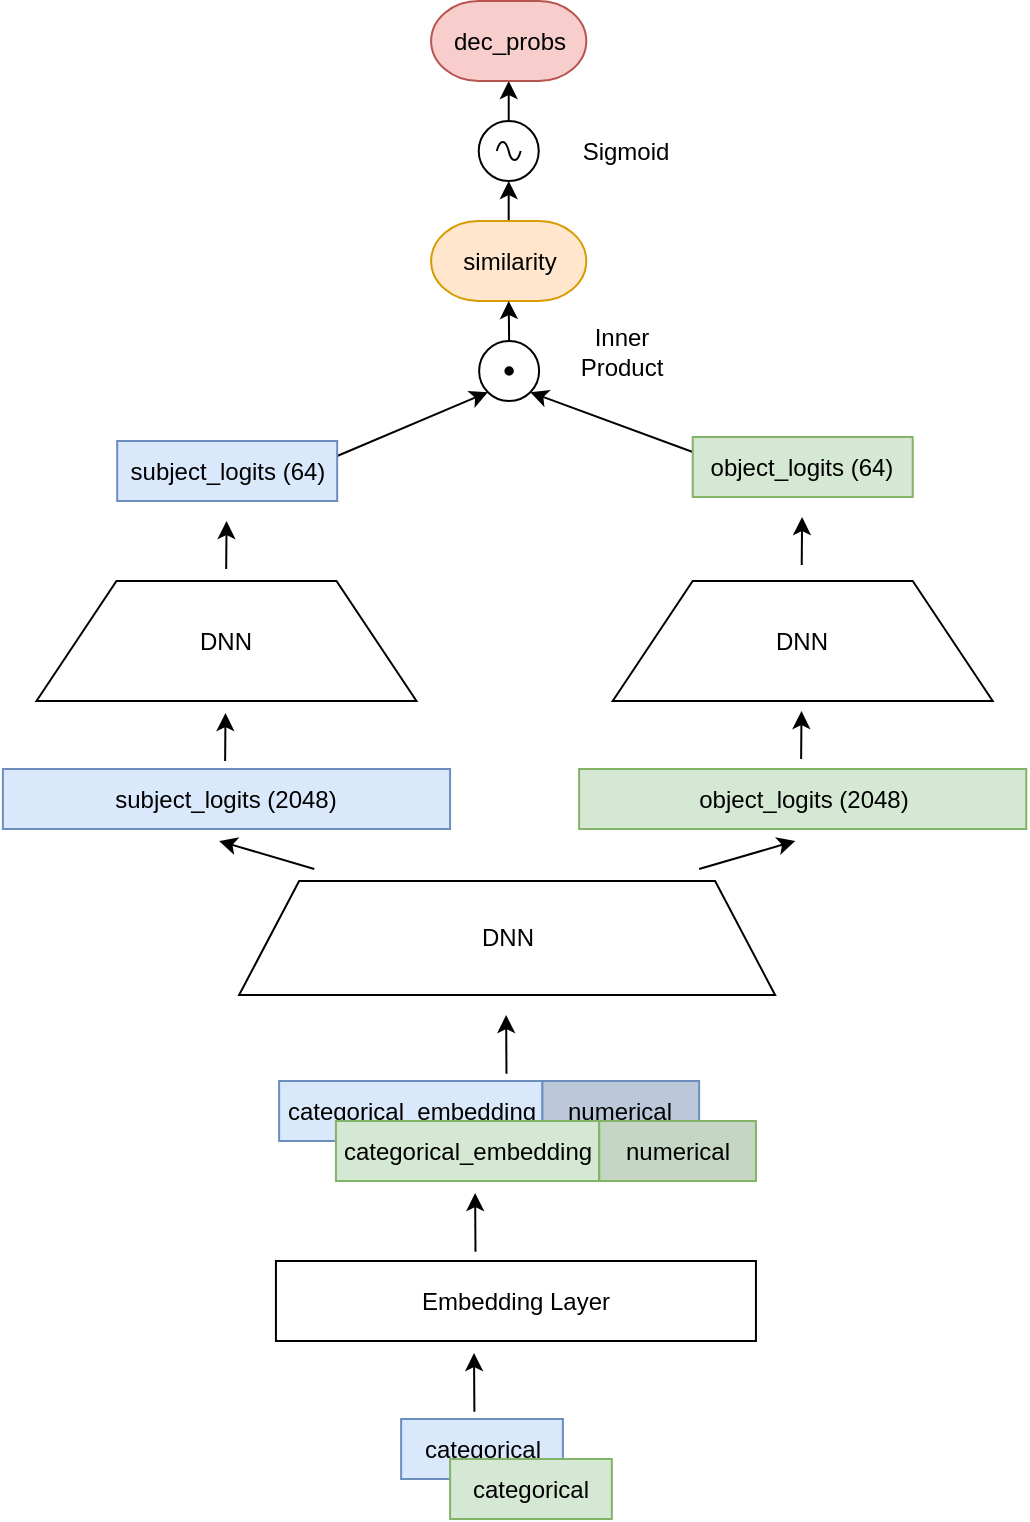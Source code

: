 <mxfile>
    <diagram id="tbGsL8blU7Vg-9ZX2baq" name="第 1 页">
        <mxGraphModel dx="789" dy="1142" grid="1" gridSize="10" guides="1" tooltips="1" connect="1" arrows="1" fold="1" page="1" pageScale="1" pageWidth="827" pageHeight="1169" math="0" shadow="0">
            <root>
                <mxCell id="0"/>
                <mxCell id="1" parent="0"/>
                <mxCell id="2" value="" style="group" vertex="1" connectable="0" parent="1">
                    <mxGeometry x="1220.564" y="1291.5" width="293.056" height="30" as="geometry"/>
                </mxCell>
                <mxCell id="3" style="edgeStyle=none;html=1;exitX=0.5;exitY=0;exitDx=0;exitDy=0;entryX=0.205;entryY=1.017;entryDx=0;entryDy=0;entryPerimeter=0;" edge="1" parent="2">
                    <mxGeometry relative="1" as="geometry">
                        <mxPoint x="58.631" y="29.32" as="sourcePoint"/>
                        <mxPoint x="58.446" as="targetPoint"/>
                    </mxGeometry>
                </mxCell>
                <mxCell id="4" style="edgeStyle=none;html=1;exitX=0.5;exitY=0;exitDx=0;exitDy=0;entryX=0.5;entryY=1;entryDx=0;entryDy=0;entryPerimeter=0;exitPerimeter=0;" edge="1" parent="1" source="37" target="7">
                    <mxGeometry relative="1" as="geometry">
                        <mxPoint x="1296.36" y="722.5" as="sourcePoint"/>
                    </mxGeometry>
                </mxCell>
                <mxCell id="5" value="DNN" style="shape=trapezoid;perimeter=trapezoidPerimeter;whiteSpace=wrap;html=1;fixedSize=1;size=30;" vertex="1" parent="1">
                    <mxGeometry x="1161.56" y="1055.5" width="268" height="57" as="geometry"/>
                </mxCell>
                <mxCell id="6" style="edgeStyle=none;html=1;exitX=0.5;exitY=0;exitDx=0;exitDy=0;exitPerimeter=0;" edge="1" parent="1" source="7">
                    <mxGeometry relative="1" as="geometry">
                        <mxPoint x="1296.36" y="655.5" as="targetPoint"/>
                    </mxGeometry>
                </mxCell>
                <mxCell id="7" value="" style="pointerEvents=1;verticalLabelPosition=bottom;shadow=0;dashed=0;align=center;html=1;verticalAlign=top;shape=mxgraph.electrical.signal_sources.source;aspect=fixed;points=[[0.5,0,0],[1,0.5,0],[0.5,1,0],[0,0.5,0]];elSignalType=ac;" vertex="1" parent="1">
                    <mxGeometry x="1281.36" y="675.5" width="30" height="30" as="geometry"/>
                </mxCell>
                <mxCell id="8" value="&lt;span&gt;dec_probs&lt;/span&gt;" style="strokeWidth=1;html=1;shape=mxgraph.flowchart.terminator;whiteSpace=wrap;fillColor=#f8cecc;strokeColor=#b85450;" vertex="1" parent="1">
                    <mxGeometry x="1257.56" y="615.5" width="77.59" height="40" as="geometry"/>
                </mxCell>
                <mxCell id="9" value="Sigmoid" style="text;html=1;strokeColor=none;fillColor=none;align=center;verticalAlign=middle;whiteSpace=wrap;rounded=0;" vertex="1" parent="1">
                    <mxGeometry x="1324.77" y="675.5" width="60" height="30" as="geometry"/>
                </mxCell>
                <mxCell id="10" value="Embedding Layer" style="rounded=0;whiteSpace=wrap;html=1;strokeWidth=1;" vertex="1" parent="1">
                    <mxGeometry x="1179.97" y="1245.5" width="240" height="40" as="geometry"/>
                </mxCell>
                <mxCell id="11" value="categorical" style="rounded=0;whiteSpace=wrap;html=1;fillColor=#dae8fc;strokeColor=#6c8ebf;" vertex="1" parent="1">
                    <mxGeometry x="1242.564" y="1324.5" width="80.882" height="30" as="geometry"/>
                </mxCell>
                <mxCell id="12" value="categorical" style="rounded=0;whiteSpace=wrap;html=1;fillColor=#d5e8d4;strokeColor=#82b366;" vertex="1" parent="1">
                    <mxGeometry x="1267.044" y="1344.5" width="80.882" height="30" as="geometry"/>
                </mxCell>
                <mxCell id="13" value="categorical_embedding" style="rounded=0;whiteSpace=wrap;html=1;fillColor=#dae8fc;strokeColor=#6c8ebf;" vertex="1" parent="1">
                    <mxGeometry x="1181.56" y="1155.5" width="131.653" height="30" as="geometry"/>
                </mxCell>
                <mxCell id="14" value="numerical" style="rounded=0;whiteSpace=wrap;html=1;fillColor=#BCC8D9;strokeColor=#6c8ebf;" vertex="1" parent="1">
                    <mxGeometry x="1313.21" y="1155.5" width="78.35" height="30" as="geometry"/>
                </mxCell>
                <mxCell id="15" value="categorical_embedding" style="rounded=0;whiteSpace=wrap;html=1;fillColor=#d5e8d4;strokeColor=#82b366;" vertex="1" parent="1">
                    <mxGeometry x="1209.97" y="1175.5" width="131.653" height="30" as="geometry"/>
                </mxCell>
                <mxCell id="16" value="numerical" style="rounded=0;whiteSpace=wrap;html=1;fillColor=#C5D6C4;strokeColor=#82b366;" vertex="1" parent="1">
                    <mxGeometry x="1341.62" y="1175.5" width="78.35" height="30" as="geometry"/>
                </mxCell>
                <mxCell id="17" style="edgeStyle=none;html=1;exitX=0.5;exitY=0;exitDx=0;exitDy=0;entryX=0.205;entryY=1.017;entryDx=0;entryDy=0;entryPerimeter=0;" edge="1" parent="1">
                    <mxGeometry relative="1" as="geometry">
                        <mxPoint x="1279.745" y="1240.82" as="sourcePoint"/>
                        <mxPoint x="1279.56" y="1211.5" as="targetPoint"/>
                    </mxGeometry>
                </mxCell>
                <mxCell id="18" style="edgeStyle=none;html=1;exitX=0.5;exitY=0;exitDx=0;exitDy=0;entryX=0.205;entryY=1.017;entryDx=0;entryDy=0;entryPerimeter=0;" edge="1" parent="1">
                    <mxGeometry relative="1" as="geometry">
                        <mxPoint x="1295.245" y="1151.82" as="sourcePoint"/>
                        <mxPoint x="1295.06" y="1122.5" as="targetPoint"/>
                    </mxGeometry>
                </mxCell>
                <mxCell id="19" value="DNN" style="shape=trapezoid;perimeter=trapezoidPerimeter;whiteSpace=wrap;html=1;fixedSize=1;size=40;" vertex="1" parent="1">
                    <mxGeometry x="1060.24" y="905.5" width="190" height="60" as="geometry"/>
                </mxCell>
                <mxCell id="20" value="subject_logits (2048)" style="rounded=0;whiteSpace=wrap;html=1;fillColor=#dae8fc;strokeColor=#6c8ebf;" vertex="1" parent="1">
                    <mxGeometry x="1043.45" y="999.5" width="223.59" height="30" as="geometry"/>
                </mxCell>
                <mxCell id="21" style="edgeStyle=none;html=1;" edge="1" parent="1">
                    <mxGeometry relative="1" as="geometry">
                        <mxPoint x="1199.14" y="1049.5" as="sourcePoint"/>
                        <mxPoint x="1151.56" y="1035.5" as="targetPoint"/>
                    </mxGeometry>
                </mxCell>
                <mxCell id="22" style="edgeStyle=none;html=1;entryX=0.205;entryY=1.017;entryDx=0;entryDy=0;entryPerimeter=0;" edge="1" parent="1">
                    <mxGeometry relative="1" as="geometry">
                        <mxPoint x="1154.56" y="995.5" as="sourcePoint"/>
                        <mxPoint x="1154.75" y="971.5" as="targetPoint"/>
                    </mxGeometry>
                </mxCell>
                <mxCell id="23" value="DNN" style="shape=trapezoid;perimeter=trapezoidPerimeter;whiteSpace=wrap;html=1;fixedSize=1;size=40;" vertex="1" parent="1">
                    <mxGeometry x="1348.35" y="905.5" width="190" height="60" as="geometry"/>
                </mxCell>
                <mxCell id="24" value="object_logits&amp;nbsp;(2048)" style="rounded=0;whiteSpace=wrap;html=1;fillColor=#d5e8d4;strokeColor=#82b366;" vertex="1" parent="1">
                    <mxGeometry x="1331.56" y="999.5" width="223.59" height="30" as="geometry"/>
                </mxCell>
                <mxCell id="25" style="edgeStyle=none;html=1;" edge="1" parent="1">
                    <mxGeometry relative="1" as="geometry">
                        <mxPoint x="1391.56" y="1049.5" as="sourcePoint"/>
                        <mxPoint x="1439.67" y="1035.5" as="targetPoint"/>
                    </mxGeometry>
                </mxCell>
                <mxCell id="26" style="edgeStyle=none;html=1;exitX=1;exitY=0.25;exitDx=0;exitDy=0;entryX=0;entryY=1;entryDx=0;entryDy=0;" edge="1" parent="1" source="27" target="34">
                    <mxGeometry relative="1" as="geometry"/>
                </mxCell>
                <mxCell id="27" value="subject_logits (64)" style="rounded=0;whiteSpace=wrap;html=1;fillColor=#dae8fc;strokeColor=#6c8ebf;" vertex="1" parent="1">
                    <mxGeometry x="1100.59" y="835.5" width="110" height="30" as="geometry"/>
                </mxCell>
                <mxCell id="28" style="edgeStyle=none;html=1;entryX=0.205;entryY=1.017;entryDx=0;entryDy=0;entryPerimeter=0;" edge="1" parent="1">
                    <mxGeometry relative="1" as="geometry">
                        <mxPoint x="1442.56" y="994.5" as="sourcePoint"/>
                        <mxPoint x="1442.75" y="970.5" as="targetPoint"/>
                    </mxGeometry>
                </mxCell>
                <mxCell id="29" style="edgeStyle=none;html=1;entryX=0.205;entryY=1.017;entryDx=0;entryDy=0;entryPerimeter=0;" edge="1" parent="1">
                    <mxGeometry relative="1" as="geometry">
                        <mxPoint x="1155.09" y="899.5" as="sourcePoint"/>
                        <mxPoint x="1155.28" y="875.5" as="targetPoint"/>
                    </mxGeometry>
                </mxCell>
                <mxCell id="30" style="edgeStyle=none;html=1;exitX=0;exitY=0.25;exitDx=0;exitDy=0;entryX=1;entryY=1;entryDx=0;entryDy=0;" edge="1" parent="1" source="31" target="34">
                    <mxGeometry relative="1" as="geometry"/>
                </mxCell>
                <mxCell id="31" value="object_logits (64)" style="rounded=0;whiteSpace=wrap;html=1;fillColor=#d5e8d4;strokeColor=#82b366;" vertex="1" parent="1">
                    <mxGeometry x="1388.36" y="833.5" width="110" height="30" as="geometry"/>
                </mxCell>
                <mxCell id="32" style="edgeStyle=none;html=1;entryX=0.205;entryY=1.017;entryDx=0;entryDy=0;entryPerimeter=0;" edge="1" parent="1">
                    <mxGeometry relative="1" as="geometry">
                        <mxPoint x="1442.86" y="897.5" as="sourcePoint"/>
                        <mxPoint x="1443.05" y="873.5" as="targetPoint"/>
                    </mxGeometry>
                </mxCell>
                <mxCell id="33" value="" style="group" vertex="1" connectable="0" parent="1">
                    <mxGeometry x="1281.56" y="785.5" width="30" height="30" as="geometry"/>
                </mxCell>
                <mxCell id="34" value="" style="ellipse;whiteSpace=wrap;html=1;aspect=fixed;strokeWidth=1;" vertex="1" parent="33">
                    <mxGeometry width="30" height="30" as="geometry"/>
                </mxCell>
                <mxCell id="35" value="" style="ellipse;whiteSpace=wrap;html=1;aspect=fixed;strokeWidth=1;fillColor=#000000;" vertex="1" parent="33">
                    <mxGeometry x="13.125" y="13.125" width="3.75" height="3.75" as="geometry"/>
                </mxCell>
                <mxCell id="36" value="Inner Product" style="text;html=1;strokeColor=none;fillColor=none;align=center;verticalAlign=middle;whiteSpace=wrap;rounded=0;" vertex="1" parent="1">
                    <mxGeometry x="1323.45" y="775.5" width="60" height="30" as="geometry"/>
                </mxCell>
                <mxCell id="37" value="&lt;span&gt;similarity&lt;/span&gt;" style="strokeWidth=1;html=1;shape=mxgraph.flowchart.terminator;whiteSpace=wrap;fillColor=#ffe6cc;strokeColor=#d79b00;" vertex="1" parent="1">
                    <mxGeometry x="1257.56" y="725.5" width="77.59" height="40" as="geometry"/>
                </mxCell>
                <mxCell id="38" style="edgeStyle=none;html=1;exitX=0.5;exitY=0;exitDx=0;exitDy=0;entryX=0.5;entryY=1;entryDx=0;entryDy=0;entryPerimeter=0;" edge="1" parent="1" source="34" target="37">
                    <mxGeometry relative="1" as="geometry"/>
                </mxCell>
            </root>
        </mxGraphModel>
    </diagram>
</mxfile>